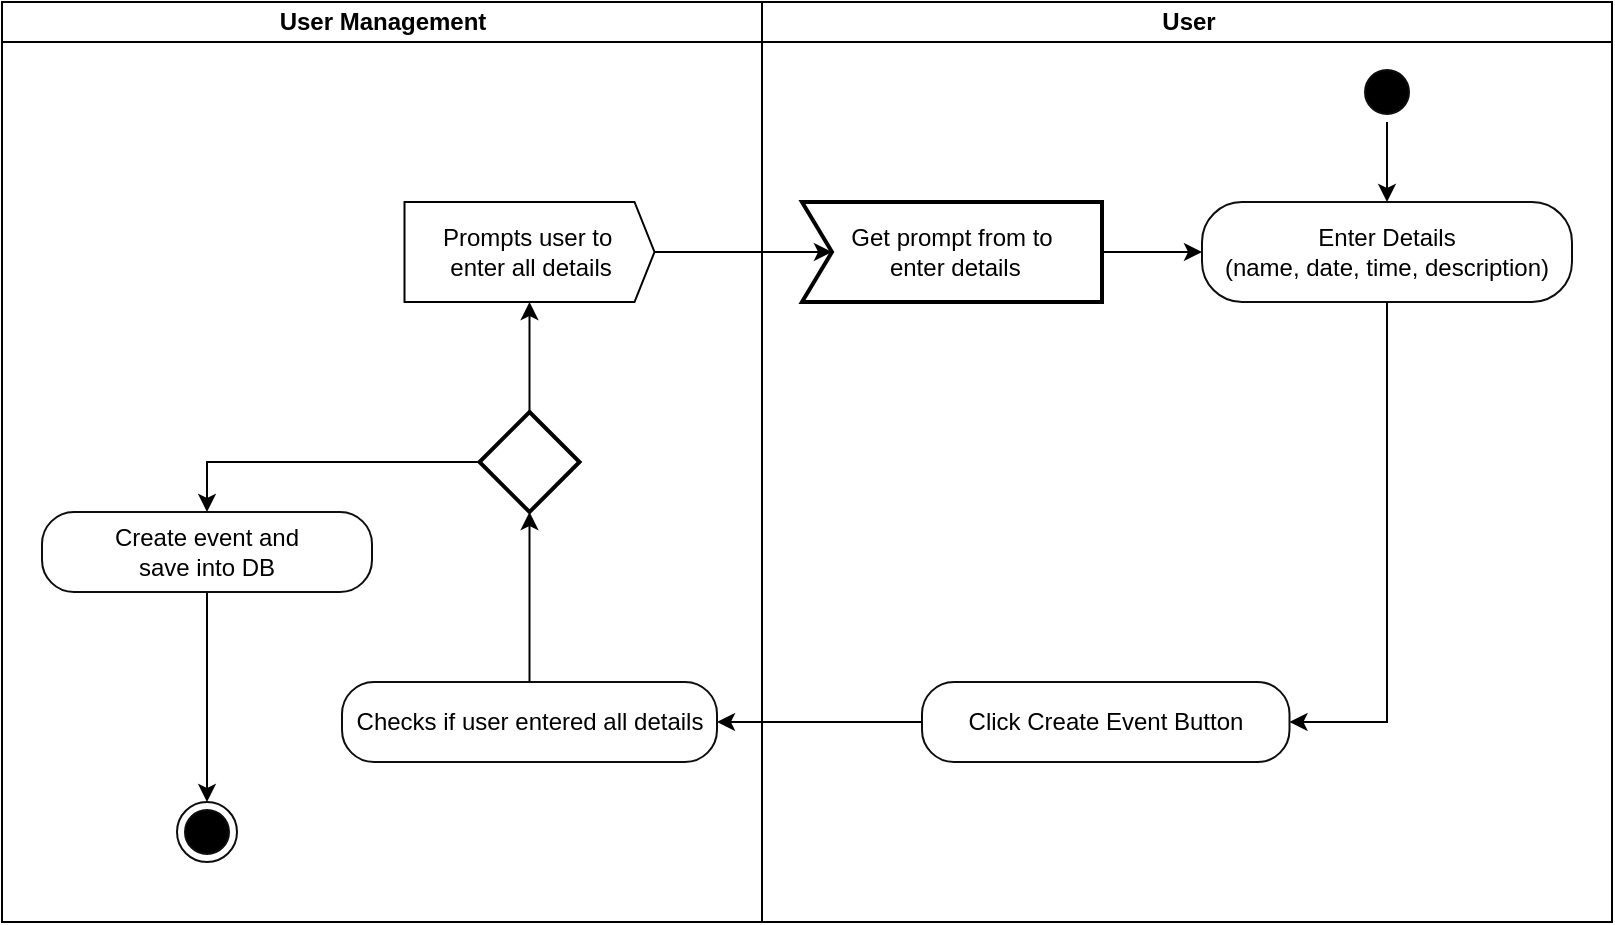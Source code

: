 <mxfile version="24.2.3" type="github">
  <diagram name="Page-1" id="0783ab3e-0a74-02c8-0abd-f7b4e66b4bec">
    <mxGraphModel dx="1303" dy="728" grid="1" gridSize="10" guides="1" tooltips="1" connect="1" arrows="1" fold="1" page="1" pageScale="1" pageWidth="850" pageHeight="1100" background="none" math="0" shadow="0">
      <root>
        <mxCell id="0" />
        <mxCell id="1" parent="0" />
        <mxCell id="IagDu31tCfiZHriNKk5w-2" value="User" style="swimlane;startSize=20;html=1;" vertex="1" parent="1">
          <mxGeometry x="400" y="290" width="425" height="460" as="geometry" />
        </mxCell>
        <mxCell id="LVTBNO_dX-KuJkgyRpkb-1" value="" style="ellipse;html=1;shape=startState;fillColor=#000000;strokeColor=#0D0D0D;" parent="IagDu31tCfiZHriNKk5w-2" vertex="1">
          <mxGeometry x="297.5" y="30" width="30" height="30" as="geometry" />
        </mxCell>
        <mxCell id="LVTBNO_dX-KuJkgyRpkb-6" value="Enter Details&lt;div&gt;(name, date, time, description)&lt;/div&gt;" style="rounded=1;whiteSpace=wrap;html=1;arcSize=40;fontColor=#000000;fillColor=#FFFFFF;strokeColor=#0D0D0D;" parent="IagDu31tCfiZHriNKk5w-2" vertex="1">
          <mxGeometry x="220" y="100" width="185" height="50" as="geometry" />
        </mxCell>
        <mxCell id="LVTBNO_dX-KuJkgyRpkb-18" style="edgeStyle=orthogonalEdgeStyle;rounded=0;orthogonalLoop=1;jettySize=auto;html=1;entryX=0.5;entryY=0;entryDx=0;entryDy=0;exitX=0.5;exitY=1;exitDx=0;exitDy=0;" parent="IagDu31tCfiZHriNKk5w-2" source="LVTBNO_dX-KuJkgyRpkb-1" target="LVTBNO_dX-KuJkgyRpkb-6" edge="1">
          <mxGeometry relative="1" as="geometry">
            <mxPoint x="312.5" y="40" as="sourcePoint" />
          </mxGeometry>
        </mxCell>
        <mxCell id="LVTBNO_dX-KuJkgyRpkb-24" value="Click Create Event Button" style="rounded=1;whiteSpace=wrap;html=1;arcSize=40;fontColor=#000000;fillColor=#FFFFFF;strokeColor=#0D0D0D;" parent="IagDu31tCfiZHriNKk5w-2" vertex="1">
          <mxGeometry x="80" y="340" width="183.75" height="40" as="geometry" />
        </mxCell>
        <mxCell id="LVTBNO_dX-KuJkgyRpkb-25" style="edgeStyle=orthogonalEdgeStyle;rounded=0;orthogonalLoop=1;jettySize=auto;html=1;entryX=1;entryY=0.5;entryDx=0;entryDy=0;" parent="IagDu31tCfiZHriNKk5w-2" source="LVTBNO_dX-KuJkgyRpkb-6" target="LVTBNO_dX-KuJkgyRpkb-24" edge="1">
          <mxGeometry relative="1" as="geometry" />
        </mxCell>
        <mxCell id="IagDu31tCfiZHriNKk5w-10" style="edgeStyle=orthogonalEdgeStyle;rounded=0;orthogonalLoop=1;jettySize=auto;html=1;entryX=0;entryY=0.5;entryDx=0;entryDy=0;" edge="1" parent="IagDu31tCfiZHriNKk5w-2" source="LVTBNO_dX-KuJkgyRpkb-37" target="LVTBNO_dX-KuJkgyRpkb-6">
          <mxGeometry relative="1" as="geometry" />
        </mxCell>
        <mxCell id="LVTBNO_dX-KuJkgyRpkb-37" value="Get prompt from to&lt;div&gt;&amp;nbsp;enter details&lt;/div&gt;" style="html=1;shape=mxgraph.sysml.accEvent;strokeWidth=2;whiteSpace=wrap;align=center;rotation=0;" parent="IagDu31tCfiZHriNKk5w-2" vertex="1">
          <mxGeometry x="20" y="100" width="150" height="50" as="geometry" />
        </mxCell>
        <mxCell id="IagDu31tCfiZHriNKk5w-3" value="User Management" style="swimlane;startSize=20;html=1;" vertex="1" parent="1">
          <mxGeometry x="20" y="290" width="380" height="460" as="geometry" />
        </mxCell>
        <mxCell id="LVTBNO_dX-KuJkgyRpkb-10" value="Checks if user entered all details" style="rounded=1;whiteSpace=wrap;html=1;arcSize=40;fontColor=#000000;fillColor=#FFFFFF;strokeColor=#0D0D0D;" parent="IagDu31tCfiZHriNKk5w-3" vertex="1">
          <mxGeometry x="170" y="340" width="187.5" height="40" as="geometry" />
        </mxCell>
        <mxCell id="IagDu31tCfiZHriNKk5w-16" style="edgeStyle=orthogonalEdgeStyle;rounded=0;orthogonalLoop=1;jettySize=auto;html=1;entryX=0.5;entryY=0;entryDx=0;entryDy=0;" edge="1" parent="IagDu31tCfiZHriNKk5w-3" source="LVTBNO_dX-KuJkgyRpkb-12" target="LVTBNO_dX-KuJkgyRpkb-15">
          <mxGeometry relative="1" as="geometry" />
        </mxCell>
        <mxCell id="LVTBNO_dX-KuJkgyRpkb-12" value="" style="strokeWidth=2;html=1;shape=mxgraph.flowchart.decision;whiteSpace=wrap;" parent="IagDu31tCfiZHriNKk5w-3" vertex="1">
          <mxGeometry x="238.75" y="205" width="50" height="50" as="geometry" />
        </mxCell>
        <mxCell id="IagDu31tCfiZHriNKk5w-12" style="edgeStyle=orthogonalEdgeStyle;rounded=0;orthogonalLoop=1;jettySize=auto;html=1;entryX=0.5;entryY=1;entryDx=0;entryDy=0;entryPerimeter=0;" edge="1" parent="IagDu31tCfiZHriNKk5w-3" source="LVTBNO_dX-KuJkgyRpkb-10" target="LVTBNO_dX-KuJkgyRpkb-12">
          <mxGeometry relative="1" as="geometry" />
        </mxCell>
        <mxCell id="LVTBNO_dX-KuJkgyRpkb-27" value="Prompts user to&amp;nbsp;&lt;div&gt;enter all details&lt;/div&gt;" style="html=1;shadow=0;dashed=0;align=center;verticalAlign=middle;shape=mxgraph.arrows2.arrow;dy=0;dx=10;notch=0;rotation=0;" parent="IagDu31tCfiZHriNKk5w-3" vertex="1">
          <mxGeometry x="201.25" y="100" width="125" height="50" as="geometry" />
        </mxCell>
        <mxCell id="IagDu31tCfiZHriNKk5w-13" style="edgeStyle=orthogonalEdgeStyle;rounded=0;orthogonalLoop=1;jettySize=auto;html=1;" edge="1" parent="IagDu31tCfiZHriNKk5w-3" source="LVTBNO_dX-KuJkgyRpkb-12" target="LVTBNO_dX-KuJkgyRpkb-27">
          <mxGeometry relative="1" as="geometry" />
        </mxCell>
        <mxCell id="IagDu31tCfiZHriNKk5w-17" style="edgeStyle=orthogonalEdgeStyle;rounded=0;orthogonalLoop=1;jettySize=auto;html=1;entryX=0.5;entryY=0;entryDx=0;entryDy=0;" edge="1" parent="IagDu31tCfiZHriNKk5w-3" source="LVTBNO_dX-KuJkgyRpkb-15" target="_MATCp696E9ctTUdD7YI-2">
          <mxGeometry relative="1" as="geometry" />
        </mxCell>
        <mxCell id="LVTBNO_dX-KuJkgyRpkb-15" value="Create event and&lt;div&gt;save into DB&lt;/div&gt;" style="rounded=1;whiteSpace=wrap;html=1;arcSize=40;fontColor=#000000;fillColor=#FFFFFF;strokeColor=#0D0D0D;" parent="IagDu31tCfiZHriNKk5w-3" vertex="1">
          <mxGeometry x="20" y="255" width="165" height="40" as="geometry" />
        </mxCell>
        <mxCell id="_MATCp696E9ctTUdD7YI-2" value="" style="ellipse;html=1;shape=endState;fillColor=#000000;strokeColor=#0D0D0D;" parent="IagDu31tCfiZHriNKk5w-3" vertex="1">
          <mxGeometry x="87.5" y="400" width="30" height="30" as="geometry" />
        </mxCell>
        <mxCell id="IagDu31tCfiZHriNKk5w-11" style="edgeStyle=orthogonalEdgeStyle;rounded=0;orthogonalLoop=1;jettySize=auto;html=1;entryX=1;entryY=0.5;entryDx=0;entryDy=0;" edge="1" parent="1" source="LVTBNO_dX-KuJkgyRpkb-24" target="LVTBNO_dX-KuJkgyRpkb-10">
          <mxGeometry relative="1" as="geometry" />
        </mxCell>
        <mxCell id="IagDu31tCfiZHriNKk5w-9" style="edgeStyle=orthogonalEdgeStyle;rounded=0;orthogonalLoop=1;jettySize=auto;html=1;entryX=0;entryY=0.5;entryDx=15;entryDy=0;entryPerimeter=0;" edge="1" parent="1" source="LVTBNO_dX-KuJkgyRpkb-27" target="LVTBNO_dX-KuJkgyRpkb-37">
          <mxGeometry relative="1" as="geometry" />
        </mxCell>
      </root>
    </mxGraphModel>
  </diagram>
</mxfile>
